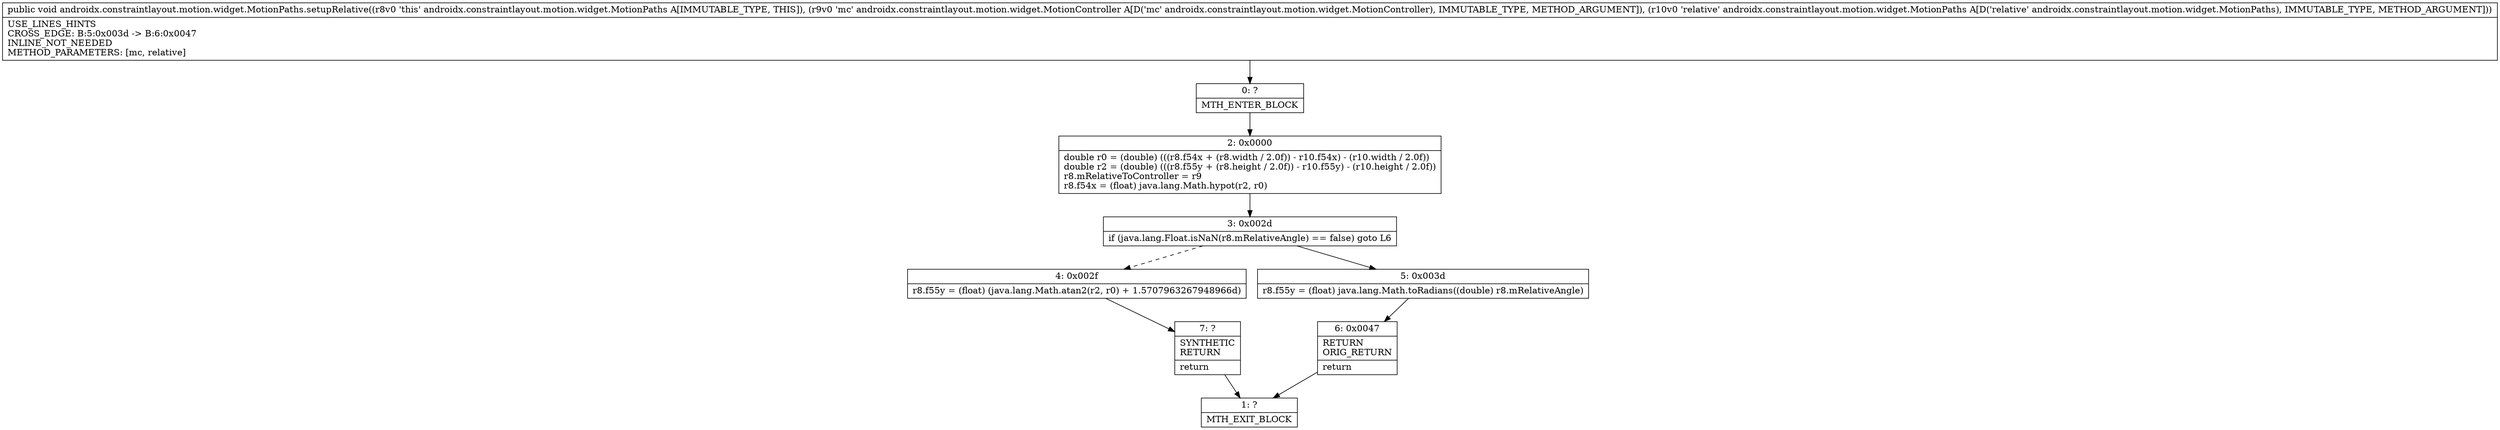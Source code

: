 digraph "CFG forandroidx.constraintlayout.motion.widget.MotionPaths.setupRelative(Landroidx\/constraintlayout\/motion\/widget\/MotionController;Landroidx\/constraintlayout\/motion\/widget\/MotionPaths;)V" {
Node_0 [shape=record,label="{0\:\ ?|MTH_ENTER_BLOCK\l}"];
Node_2 [shape=record,label="{2\:\ 0x0000|double r0 = (double) (((r8.f54x + (r8.width \/ 2.0f)) \- r10.f54x) \- (r10.width \/ 2.0f))\ldouble r2 = (double) (((r8.f55y + (r8.height \/ 2.0f)) \- r10.f55y) \- (r10.height \/ 2.0f))\lr8.mRelativeToController = r9\lr8.f54x = (float) java.lang.Math.hypot(r2, r0)\l}"];
Node_3 [shape=record,label="{3\:\ 0x002d|if (java.lang.Float.isNaN(r8.mRelativeAngle) == false) goto L6\l}"];
Node_4 [shape=record,label="{4\:\ 0x002f|r8.f55y = (float) (java.lang.Math.atan2(r2, r0) + 1.5707963267948966d)\l}"];
Node_7 [shape=record,label="{7\:\ ?|SYNTHETIC\lRETURN\l|return\l}"];
Node_1 [shape=record,label="{1\:\ ?|MTH_EXIT_BLOCK\l}"];
Node_5 [shape=record,label="{5\:\ 0x003d|r8.f55y = (float) java.lang.Math.toRadians((double) r8.mRelativeAngle)\l}"];
Node_6 [shape=record,label="{6\:\ 0x0047|RETURN\lORIG_RETURN\l|return\l}"];
MethodNode[shape=record,label="{public void androidx.constraintlayout.motion.widget.MotionPaths.setupRelative((r8v0 'this' androidx.constraintlayout.motion.widget.MotionPaths A[IMMUTABLE_TYPE, THIS]), (r9v0 'mc' androidx.constraintlayout.motion.widget.MotionController A[D('mc' androidx.constraintlayout.motion.widget.MotionController), IMMUTABLE_TYPE, METHOD_ARGUMENT]), (r10v0 'relative' androidx.constraintlayout.motion.widget.MotionPaths A[D('relative' androidx.constraintlayout.motion.widget.MotionPaths), IMMUTABLE_TYPE, METHOD_ARGUMENT]))  | USE_LINES_HINTS\lCROSS_EDGE: B:5:0x003d \-\> B:6:0x0047\lINLINE_NOT_NEEDED\lMETHOD_PARAMETERS: [mc, relative]\l}"];
MethodNode -> Node_0;Node_0 -> Node_2;
Node_2 -> Node_3;
Node_3 -> Node_4[style=dashed];
Node_3 -> Node_5;
Node_4 -> Node_7;
Node_7 -> Node_1;
Node_5 -> Node_6;
Node_6 -> Node_1;
}

